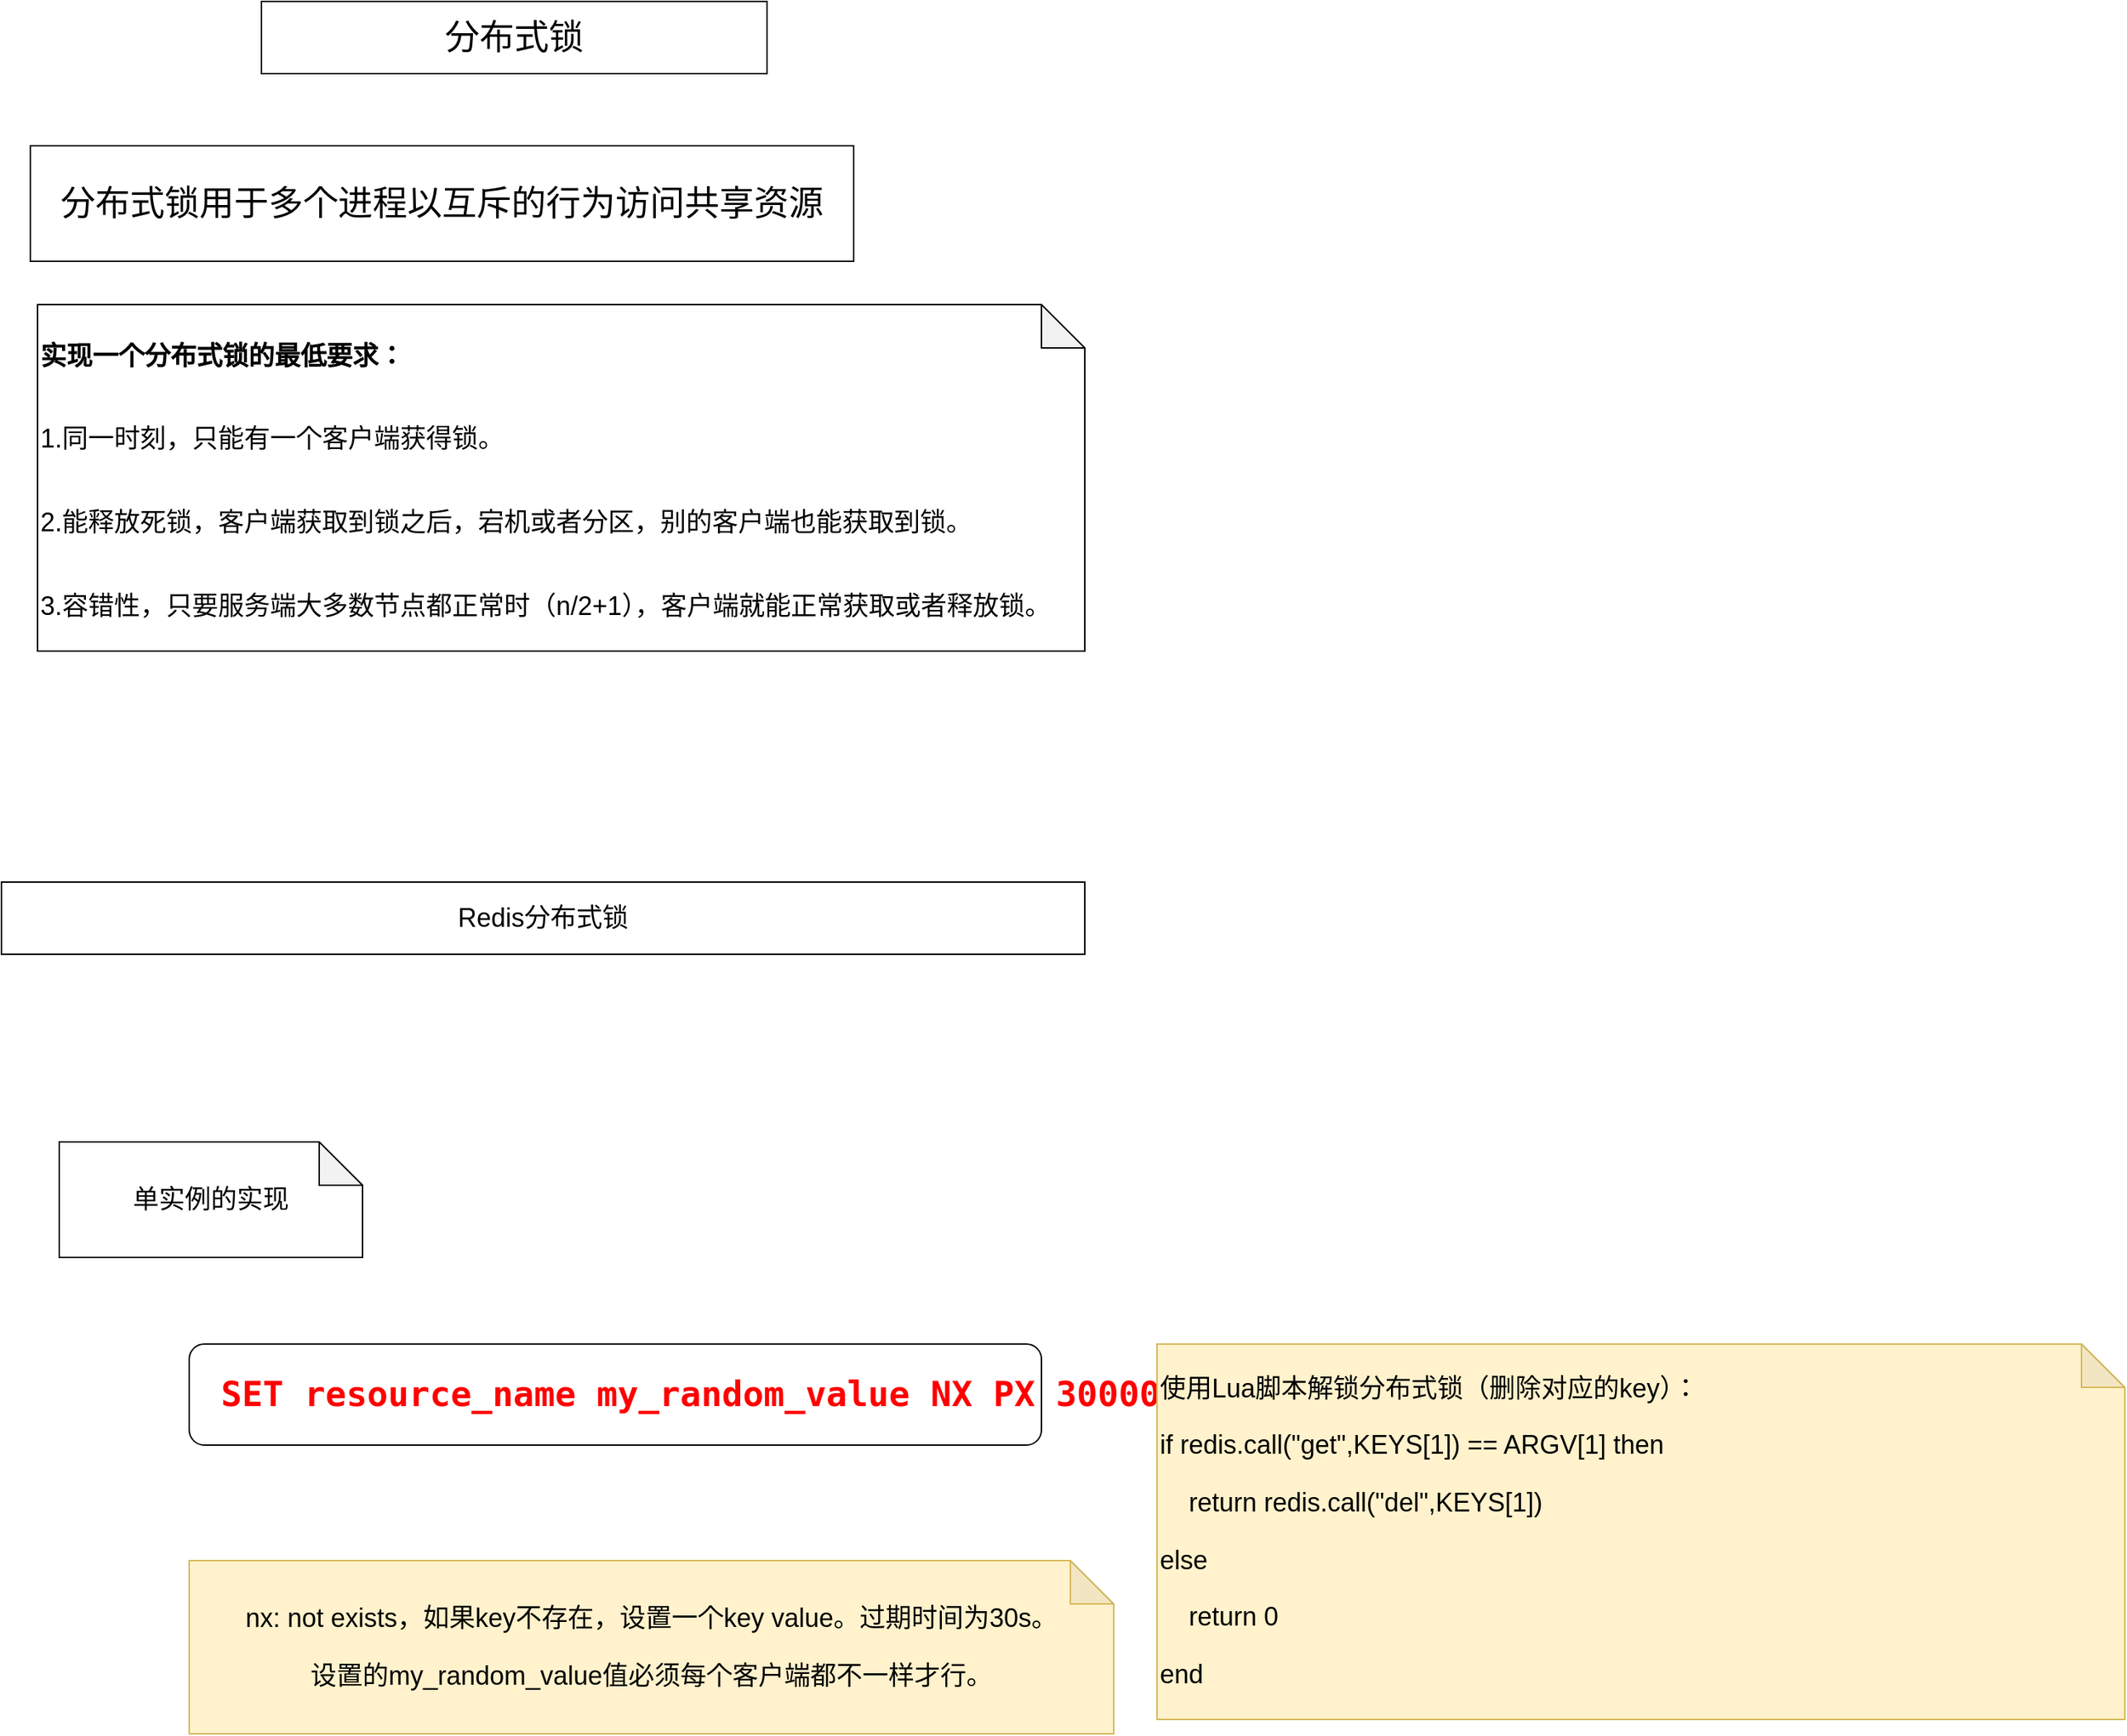 <mxfile version="20.6.0" type="github">
  <diagram id="dQEuB5v866ZaRb3VbNek" name="第 1 页">
    <mxGraphModel dx="1422" dy="762" grid="1" gridSize="10" guides="1" tooltips="1" connect="1" arrows="1" fold="1" page="1" pageScale="1" pageWidth="827" pageHeight="1169" math="0" shadow="0">
      <root>
        <mxCell id="0" />
        <mxCell id="1" parent="0" />
        <mxCell id="zNigKXp1gIyEoJ-Kyh-0-1" value="&lt;font style=&quot;font-size: 24px;&quot;&gt;分布式锁&lt;/font&gt;" style="rounded=0;whiteSpace=wrap;html=1;" parent="1" vertex="1">
          <mxGeometry x="220" y="50" width="350" height="50" as="geometry" />
        </mxCell>
        <mxCell id="zNigKXp1gIyEoJ-Kyh-0-2" value="分布式锁用于多个进程以互斥的行为访问共享资源" style="rounded=0;whiteSpace=wrap;html=1;fontSize=24;" parent="1" vertex="1">
          <mxGeometry x="60" y="150" width="570" height="80" as="geometry" />
        </mxCell>
        <mxCell id="zNigKXp1gIyEoJ-Kyh-0-3" value="&lt;font style=&quot;font-size: 18px;&quot;&gt;&lt;b&gt;实现一个分布式锁的最低要求：&lt;/b&gt;&lt;br&gt;&lt;br&gt;1.同一时刻，只能有一个客户端获得锁。&lt;br&gt;&lt;br&gt;2.能释放死锁，客户端获取到锁之后，宕机或者分区，别的客户端也能获取到锁。&lt;br&gt;&lt;br&gt;3.容错性，只要服务端大多数节点都正常时（n/2+1），客户端就能正常获取或者释放锁。&lt;br&gt;&lt;/font&gt;" style="shape=note;whiteSpace=wrap;html=1;backgroundOutline=1;darkOpacity=0.05;fontSize=24;align=left;" parent="1" vertex="1">
          <mxGeometry x="65" y="260" width="725" height="240" as="geometry" />
        </mxCell>
        <mxCell id="zNigKXp1gIyEoJ-Kyh-0-4" value="Redis分布式锁" style="rounded=0;whiteSpace=wrap;html=1;fontSize=18;" parent="1" vertex="1">
          <mxGeometry x="40" y="660" width="750" height="50" as="geometry" />
        </mxCell>
        <mxCell id="zNigKXp1gIyEoJ-Kyh-0-6" value="单实例的实现" style="shape=note;whiteSpace=wrap;html=1;backgroundOutline=1;darkOpacity=0.05;fontSize=18;" parent="1" vertex="1">
          <mxGeometry x="80" y="840" width="210" height="80" as="geometry" />
        </mxCell>
        <mxCell id="zNigKXp1gIyEoJ-Kyh-0-7" value="&lt;pre style=&quot;text-align: justify; box-sizing: border-box; border-width: 0px; border-style: solid; border-color: rgb(229, 231, 235); --tw-translate-x:0; --tw-translate-y:0; --tw-rotate:0; --tw-skew-x:0; --tw-skew-y:0; --tw-scale-x:1; --tw-scale-y:1; --tw-pan-x: ; --tw-pan-y: ; --tw-pinch-zoom: ; --tw-scroll-snap-strictness:proximity; --tw-ordinal: ; --tw-slashed-zero: ; --tw-numeric-figure: ; --tw-numeric-spacing: ; --tw-numeric-fraction: ; --tw-ring-inset: ; --tw-ring-offset-width:0px; --tw-ring-offset-color:#fff; --tw-ring-color:rgb(59 130 246 / 0.5); --tw-ring-offset-shadow:0 0 #0000; --tw-ring-shadow:0 0 #0000; --tw-shadow:0 0 #0000; --tw-shadow-colored:0 0 #0000; --tw-blur: ; --tw-brightness: ; --tw-contrast: ; --tw-grayscale: ; --tw-hue-rotate: ; --tw-invert: ; --tw-saturate: ; --tw-sepia: ; --tw-drop-shadow: ; --tw-backdrop-blur: ; --tw-backdrop-brightness: ; --tw-backdrop-contrast: ; --tw-backdrop-grayscale: ; --tw-backdrop-hue-rotate: ; --tw-backdrop-invert: ; --tw-backdrop-opacity: ; --tw-backdrop-saturate: ; --tw-backdrop-sepia: ; margin-top: 1.714em; margin-bottom: 1.714em; overflow-x: auto; line-height: 1.714; padding: 1.25rem; border-radius: 0.5rem !important; --tw-bg-opacity:1  !important;&quot;&gt;&lt;span style=&quot;box-sizing: border-box; border-width: 0px; border-style: solid; border-color: rgb(229, 231, 235); --tw-translate-x:0; --tw-translate-y:0; --tw-rotate:0; --tw-skew-x:0; --tw-skew-y:0; --tw-scale-x:1; --tw-scale-y:1; --tw-pan-x: ; --tw-pan-y: ; --tw-pinch-zoom: ; --tw-scroll-snap-strictness:proximity; --tw-ordinal: ; --tw-slashed-zero: ; --tw-numeric-figure: ; --tw-numeric-spacing: ; --tw-numeric-fraction: ; --tw-ring-inset: ; --tw-ring-offset-width:0px; --tw-ring-offset-color:#fff; --tw-ring-color:rgb(59 130 246 / 0.5); --tw-ring-offset-shadow:0 0 #0000; --tw-ring-shadow:0 0 #0000; --tw-shadow:0 0 #0000; --tw-shadow-colored:0 0 #0000; --tw-blur: ; --tw-brightness: ; --tw-contrast: ; --tw-grayscale: ; --tw-hue-rotate: ; --tw-invert: ; --tw-saturate: ; --tw-sepia: ; --tw-drop-shadow: ; --tw-backdrop-blur: ; --tw-backdrop-brightness: ; --tw-backdrop-contrast: ; --tw-backdrop-grayscale: ; --tw-backdrop-hue-rotate: ; --tw-backdrop-invert: ; --tw-backdrop-opacity: ; --tw-backdrop-saturate: ; --tw-backdrop-sepia: ; border-radius: 0px; padding: 0px; line-height: inherit; --tw-text-opacity:1; background-image: none;&quot; class=&quot;hljs-code&quot;&gt;&lt;b&gt;&lt;font style=&quot;font-size: 24px;&quot; color=&quot;#ff0000&quot;&gt;SET resource_name my_random_value NX PX 30000&lt;/font&gt;&lt;/b&gt;&lt;/span&gt;&lt;/pre&gt;" style="rounded=1;whiteSpace=wrap;html=1;fontSize=18;align=left;" parent="1" vertex="1">
          <mxGeometry x="170" y="980" width="590" height="70" as="geometry" />
        </mxCell>
        <mxCell id="zNigKXp1gIyEoJ-Kyh-0-8" value="&lt;pre style=&quot;box-sizing: border-box; border-width: 0px; border-style: solid; border-color: rgb(229, 231, 235); --tw-translate-x:0; --tw-translate-y:0; --tw-rotate:0; --tw-skew-x:0; --tw-skew-y:0; --tw-scale-x:1; --tw-scale-y:1; --tw-pan-x: ; --tw-pan-y: ; --tw-pinch-zoom: ; --tw-scroll-snap-strictness:proximity; --tw-ordinal: ; --tw-slashed-zero: ; --tw-numeric-figure: ; --tw-numeric-spacing: ; --tw-numeric-fraction: ; --tw-ring-inset: ; --tw-ring-offset-width:0px; --tw-ring-offset-color:#fff; --tw-ring-color:rgb(59 130 246 / 0.5); --tw-ring-offset-shadow:0 0 #0000; --tw-ring-shadow:0 0 #0000; --tw-shadow:0 0 #0000; --tw-shadow-colored:0 0 #0000; --tw-blur: ; --tw-brightness: ; --tw-contrast: ; --tw-grayscale: ; --tw-hue-rotate: ; --tw-invert: ; --tw-saturate: ; --tw-sepia: ; --tw-drop-shadow: ; --tw-backdrop-blur: ; --tw-backdrop-brightness: ; --tw-backdrop-contrast: ; --tw-backdrop-grayscale: ; --tw-backdrop-hue-rotate: ; --tw-backdrop-invert: ; --tw-backdrop-opacity: ; --tw-backdrop-saturate: ; --tw-backdrop-sepia: ; margin-top: 1.714em; margin-bottom: 1.714em; overflow-x: auto; line-height: 1.714; padding: 1.25rem; border-radius: 0.5rem !important; --tw-bg-opacity:1  !important;&quot;&gt;&lt;br&gt;&lt;/pre&gt;" style="text;html=1;align=center;verticalAlign=middle;resizable=0;points=[];autosize=1;strokeColor=none;fillColor=none;fontSize=18;fontColor=#000000;" parent="1" vertex="1">
          <mxGeometry x="460" y="725" width="60" height="150" as="geometry" />
        </mxCell>
        <mxCell id="eD6SpByhmocLM3qwxnjk-1" value="&lt;div style=&quot;font-size: 18px; line-height: 220%;&quot;&gt;nx: not exists，如果key不存在，设置一个key value。过期时间为30s。&lt;/div&gt;&lt;div style=&quot;font-size: 18px; line-height: 220%;&quot;&gt;设置的my_random_value值必须每个客户端都不一样才行。&lt;/div&gt;" style="shape=note;whiteSpace=wrap;html=1;backgroundOutline=1;darkOpacity=0.05;fillColor=#fff2cc;strokeColor=#d6b656;" vertex="1" parent="1">
          <mxGeometry x="170" y="1130" width="640" height="120" as="geometry" />
        </mxCell>
        <mxCell id="eD6SpByhmocLM3qwxnjk-2" value="&lt;div style=&quot;font-size: 18px; line-height: 220%;&quot;&gt;&lt;div style=&quot;line-height: 220%;&quot;&gt;使用Lua脚本解锁分布式锁（删除对应的key）：&lt;/div&gt;&lt;div style=&quot;line-height: 220%;&quot;&gt;if redis.call(&quot;get&quot;,KEYS[1]) == ARGV[1] then&lt;/div&gt;&lt;div style=&quot;line-height: 220%;&quot;&gt;&amp;nbsp; &amp;nbsp; return redis.call(&quot;del&quot;,KEYS[1])&lt;/div&gt;&lt;div style=&quot;line-height: 220%;&quot;&gt;else&lt;/div&gt;&lt;div style=&quot;line-height: 220%;&quot;&gt;&amp;nbsp; &amp;nbsp; return 0&lt;/div&gt;&lt;div style=&quot;line-height: 220%;&quot;&gt;end&lt;/div&gt;&lt;/div&gt;" style="shape=note;whiteSpace=wrap;html=1;backgroundOutline=1;darkOpacity=0.05;fillColor=#fff2cc;strokeColor=#d6b656;align=left;" vertex="1" parent="1">
          <mxGeometry x="840" y="980" width="670" height="260" as="geometry" />
        </mxCell>
      </root>
    </mxGraphModel>
  </diagram>
</mxfile>
